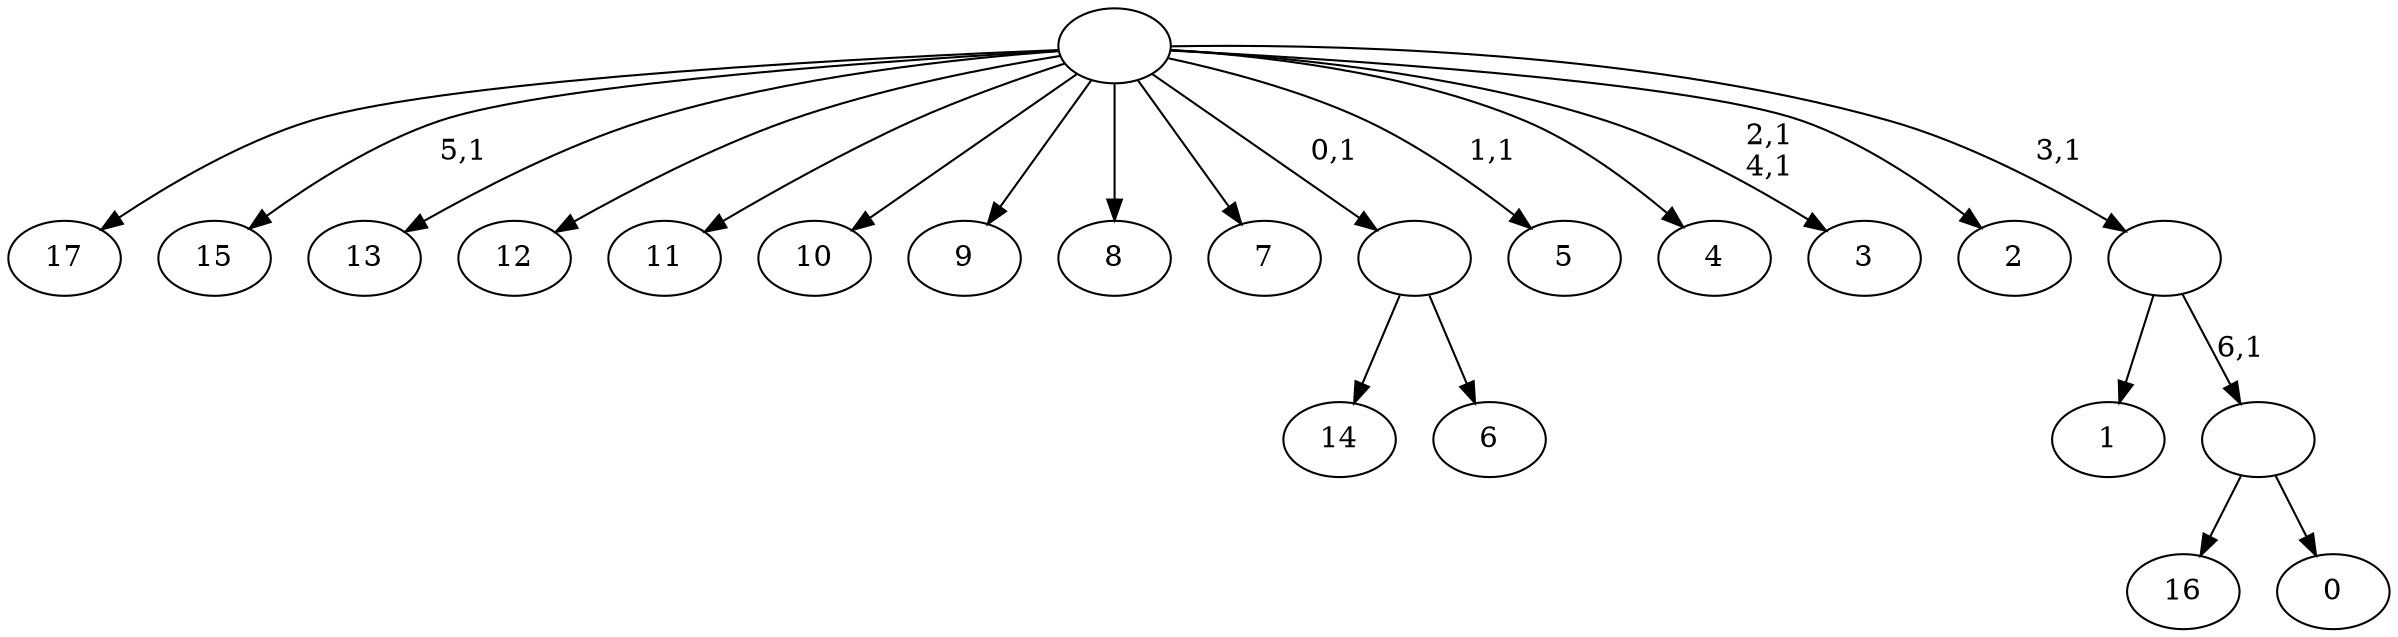 digraph T {
	25 [label="17"]
	24 [label="16"]
	23 [label="15"]
	21 [label="14"]
	20 [label="13"]
	19 [label="12"]
	18 [label="11"]
	17 [label="10"]
	16 [label="9"]
	15 [label="8"]
	14 [label="7"]
	13 [label="6"]
	12 [label=""]
	11 [label="5"]
	9 [label="4"]
	8 [label="3"]
	5 [label="2"]
	4 [label="1"]
	3 [label="0"]
	2 [label=""]
	1 [label=""]
	0 [label=""]
	12 -> 21 [label=""]
	12 -> 13 [label=""]
	2 -> 24 [label=""]
	2 -> 3 [label=""]
	1 -> 4 [label=""]
	1 -> 2 [label="6,1"]
	0 -> 8 [label="2,1\n4,1"]
	0 -> 11 [label="1,1"]
	0 -> 23 [label="5,1"]
	0 -> 25 [label=""]
	0 -> 20 [label=""]
	0 -> 19 [label=""]
	0 -> 18 [label=""]
	0 -> 17 [label=""]
	0 -> 16 [label=""]
	0 -> 15 [label=""]
	0 -> 14 [label=""]
	0 -> 12 [label="0,1"]
	0 -> 9 [label=""]
	0 -> 5 [label=""]
	0 -> 1 [label="3,1"]
}
